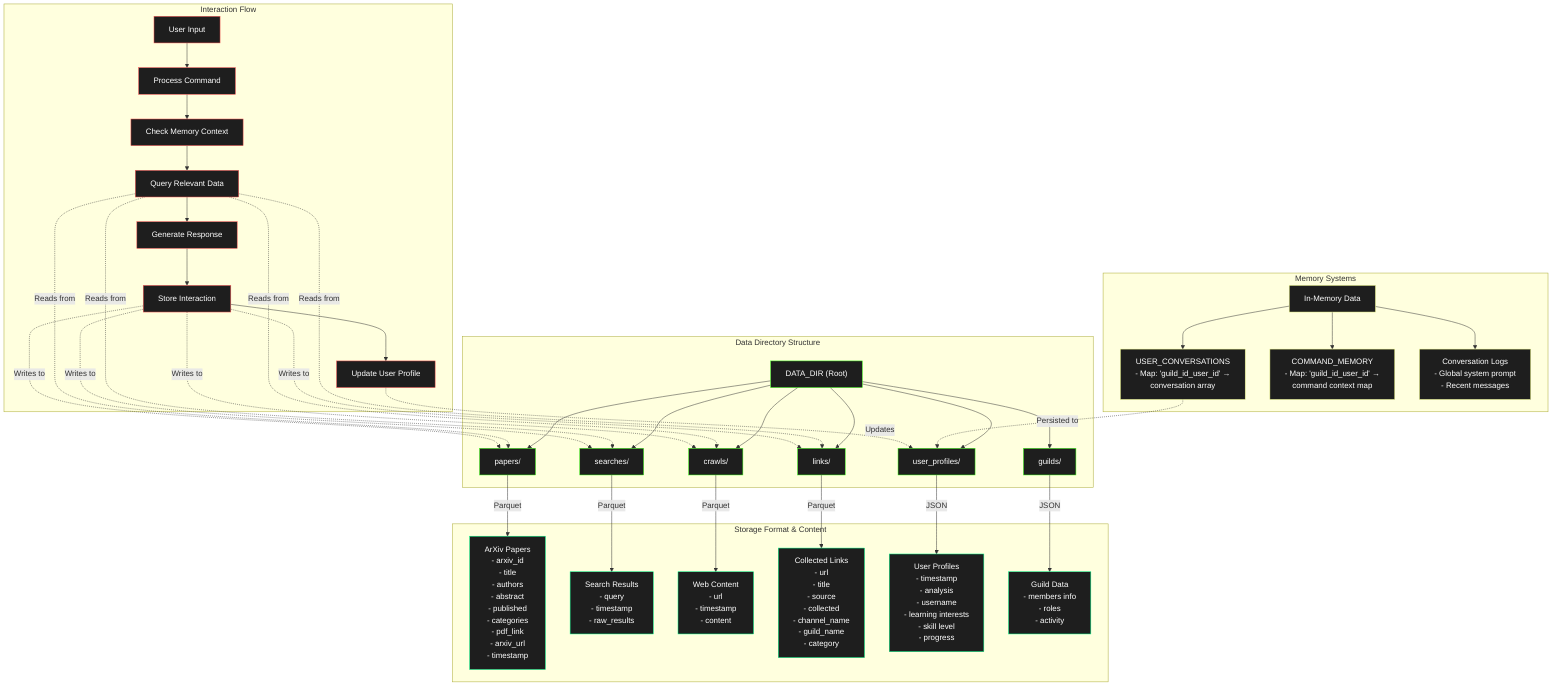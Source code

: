 flowchart TD
    subgraph "Data Directory Structure"
        ROOT["DATA_DIR (Root)"]
        ROOT --> PAPERS["papers/"]
        ROOT --> SEARCHES["searches/"]
        ROOT --> CRAWLS["crawls/"]
        ROOT --> LINKS["links/"]
        ROOT --> PROFILES["user_profiles/"]
        ROOT --> GUILDS["guilds/"]
    end

    subgraph "Storage Format & Content"
        PAPERS -->|Parquet| PAPER_DATA["ArXiv Papers
        - arxiv_id
        - title
        - authors
        - abstract
        - published
        - categories
        - pdf_link
        - arxiv_url
        - timestamp"]
        
        SEARCHES -->|Parquet| SEARCH_DATA["Search Results
        - query
        - timestamp
        - raw_results"]
        
        CRAWLS -->|Parquet| CRAWL_DATA["Web Content
        - url
        - timestamp
        - content"]
        
        LINKS -->|Parquet| LINK_DATA["Collected Links
        - url
        - title
        - source
        - collected
        - channel_name
        - guild_name
        - category"]
        
        PROFILES -->|JSON| PROFILE_DATA["User Profiles
        - timestamp
        - analysis
        - username
        - learning interests
        - skill level
        - progress"]
        
        GUILDS -->|JSON| GUILD_DATA["Guild Data
        - members info
        - roles
        - activity"]
    end

    subgraph "Memory Systems"
        MEMORY_SYSTEMS["In-Memory Data"]
        
        MEMORY_SYSTEMS --> USER_CONV["USER_CONVERSATIONS
        - Map: 'guild_id_user_id' → 
          conversation array"]
        
        MEMORY_SYSTEMS --> CMD_MEM["COMMAND_MEMORY
        - Map: 'guild_id_user_id' → 
          command context map"]
        
        MEMORY_SYSTEMS --> CONV_LOGS["Conversation Logs
        - Global system prompt
        - Recent messages"]
    end

    subgraph "Interaction Flow"
        USER["User Input"] --> PROCESS["Process Command"]
        PROCESS --> MEM_CHECK["Check Memory Context"]
        MEM_CHECK --> QUERY_DATA["Query Relevant Data"]
        QUERY_DATA --> GEN_RESPONSE["Generate Response"]
        GEN_RESPONSE --> STORE_RESPONSE["Store Interaction"]
        STORE_RESPONSE --> UPDATE_PROFILE["Update User Profile"]
    end

    %% Connect the systems
    USER_CONV -.->|Persisted to| PROFILES
    QUERY_DATA -.->|Reads from| PAPERS
    QUERY_DATA -.->|Reads from| SEARCHES
    QUERY_DATA -.->|Reads from| CRAWLS
    QUERY_DATA -.->|Reads from| LINKS
    STORE_RESPONSE -.->|Writes to| PAPERS
    STORE_RESPONSE -.->|Writes to| SEARCHES
    STORE_RESPONSE -.->|Writes to| CRAWLS
    STORE_RESPONSE -.->|Writes to| LINKS
    UPDATE_PROFILE -.->|Updates| PROFILES

    classDef directory fill:#1E1E1E,stroke:#39FF14,color:white;
    classDef storage fill:#1E1E1E,stroke:#00FF8C,color:white;
    classDef memory fill:#1E1E1E,stroke:#F1FA8C,color:white;
    classDef process fill:#1E1E1E,stroke:#FF5555,color:white;
    
    class ROOT,PAPERS,SEARCHES,CRAWLS,LINKS,PROFILES,GUILDS directory;
    class PAPER_DATA,SEARCH_DATA,CRAWL_DATA,LINK_DATA,PROFILE_DATA,GUILD_DATA storage;
    class MEMORY_SYSTEMS,USER_CONV,CMD_MEM,CONV_LOGS memory;
    class USER,PROCESS,MEM_CHECK,QUERY_DATA,GEN_RESPONSE,STORE_RESPONSE,UPDATE_PROFILE process;